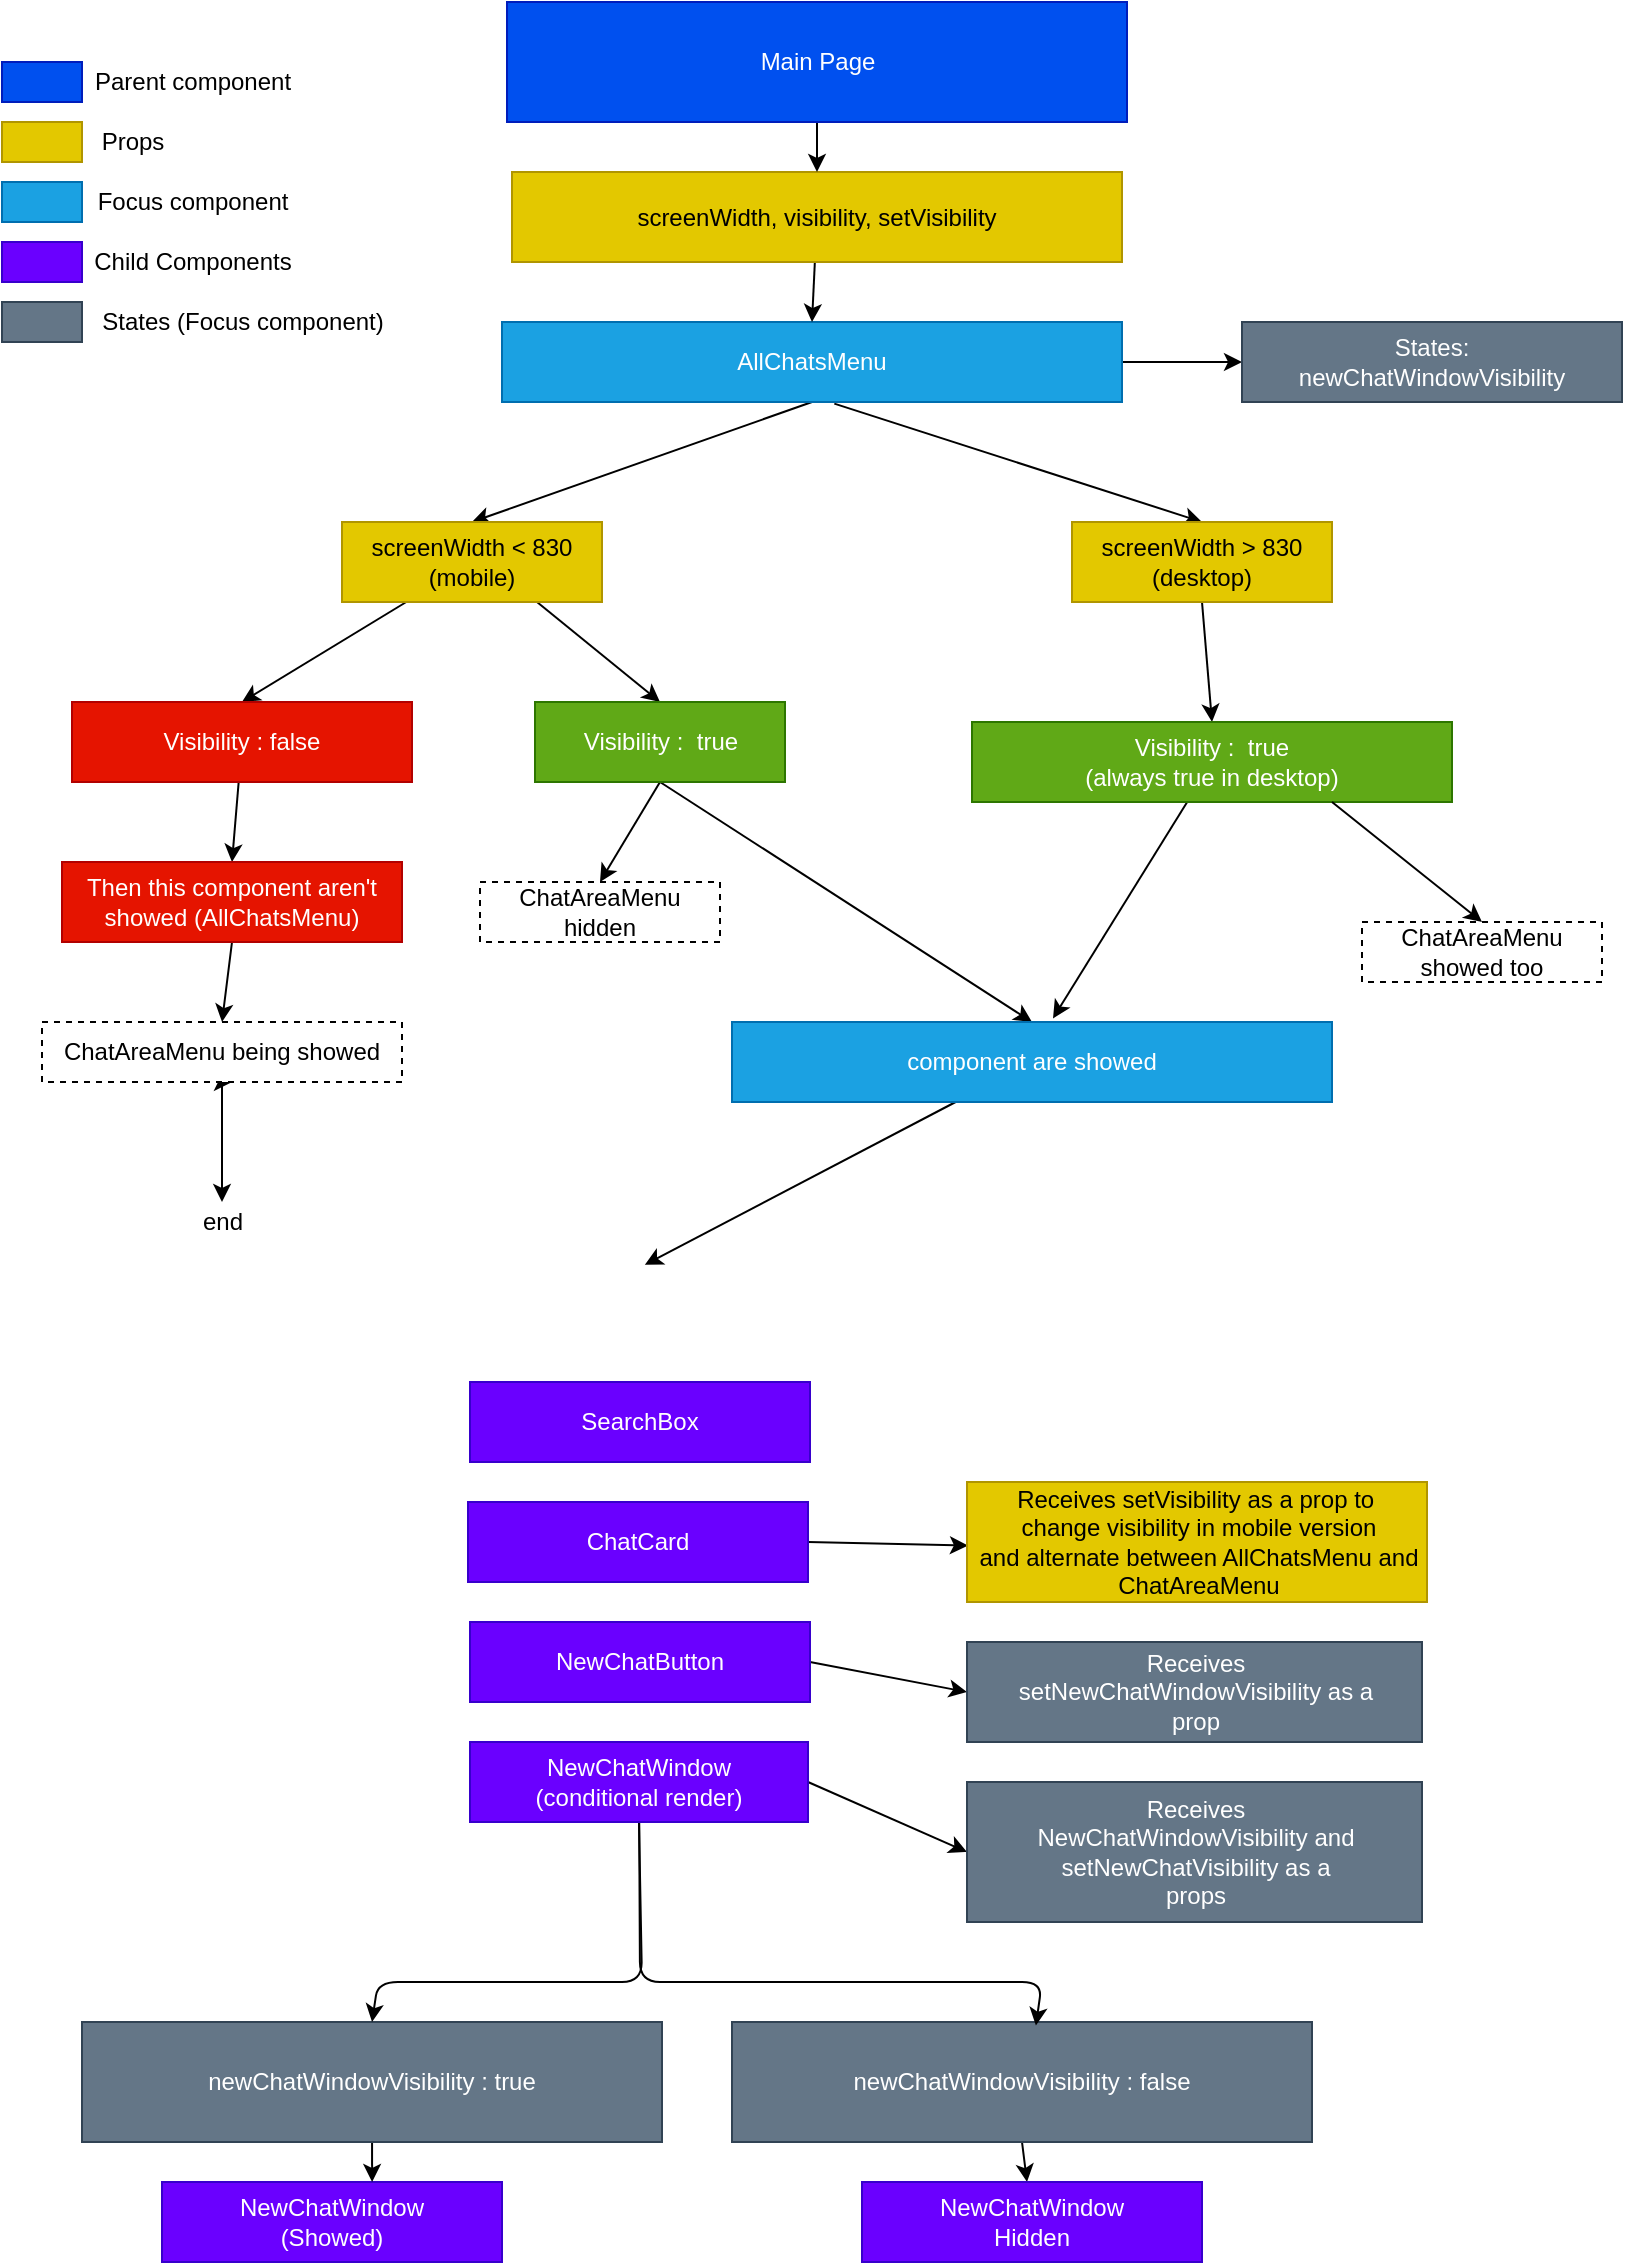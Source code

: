 <mxfile>
    <diagram id="4xTyBG_6OeA1Z_Vyl0Ss" name="Página-1">
        <mxGraphModel dx="1032" dy="756" grid="1" gridSize="10" guides="1" tooltips="1" connect="1" arrows="1" fold="1" page="1" pageScale="1" pageWidth="827" pageHeight="1169" math="0" shadow="0">
            <root>
                <mxCell id="0"/>
                <mxCell id="1" parent="0"/>
                <mxCell id="9" style="edgeStyle=none;html=1;entryX=0.5;entryY=0;entryDx=0;entryDy=0;" edge="1" parent="1" source="35" target="7">
                    <mxGeometry relative="1" as="geometry">
                        <mxPoint x="250" y="350" as="sourcePoint"/>
                    </mxGeometry>
                </mxCell>
                <mxCell id="10" style="edgeStyle=none;html=1;entryX=0.5;entryY=0;entryDx=0;entryDy=0;exitX=0.5;exitY=1;exitDx=0;exitDy=0;" edge="1" parent="1" source="33" target="8">
                    <mxGeometry relative="1" as="geometry">
                        <mxPoint x="490" y="350" as="sourcePoint"/>
                    </mxGeometry>
                </mxCell>
                <mxCell id="34" style="edgeStyle=none;html=1;entryX=0.5;entryY=0;entryDx=0;entryDy=0;fontColor=#000000;exitX=0.536;exitY=1.02;exitDx=0;exitDy=0;exitPerimeter=0;" edge="1" parent="1" source="2" target="33">
                    <mxGeometry relative="1" as="geometry"/>
                </mxCell>
                <mxCell id="36" style="edgeStyle=none;html=1;exitX=0.5;exitY=1;exitDx=0;exitDy=0;entryX=0.5;entryY=0;entryDx=0;entryDy=0;fontColor=#000000;" edge="1" parent="1" source="2" target="35">
                    <mxGeometry relative="1" as="geometry"/>
                </mxCell>
                <mxCell id="75" style="edgeStyle=none;html=1;exitX=1;exitY=0.5;exitDx=0;exitDy=0;fontSize=18;fontColor=#FFFFFF;entryX=0;entryY=0.5;entryDx=0;entryDy=0;" edge="1" parent="1" source="2" target="76">
                    <mxGeometry relative="1" as="geometry">
                        <mxPoint x="550" y="180" as="targetPoint"/>
                    </mxGeometry>
                </mxCell>
                <mxCell id="2" value="AllChatsMenu" style="rounded=0;whiteSpace=wrap;html=1;fillColor=#1ba1e2;fontColor=#ffffff;strokeColor=#006EAF;" vertex="1" parent="1">
                    <mxGeometry x="250" y="170" width="310" height="40" as="geometry"/>
                </mxCell>
                <mxCell id="4" style="edgeStyle=none;html=1;entryX=0.5;entryY=0;entryDx=0;entryDy=0;" edge="1" parent="1" source="3" target="2">
                    <mxGeometry relative="1" as="geometry"/>
                </mxCell>
                <mxCell id="3" value="screenWidth, visibility, setVisibility" style="rounded=0;whiteSpace=wrap;html=1;fillColor=#e3c800;fontColor=#000000;strokeColor=#B09500;" vertex="1" parent="1">
                    <mxGeometry x="255" y="95" width="305" height="45" as="geometry"/>
                </mxCell>
                <mxCell id="6" style="edgeStyle=none;html=1;entryX=0.5;entryY=0;entryDx=0;entryDy=0;exitX=0.5;exitY=1;exitDx=0;exitDy=0;" edge="1" parent="1" source="5" target="3">
                    <mxGeometry relative="1" as="geometry"/>
                </mxCell>
                <mxCell id="5" value="Main Page" style="rounded=0;whiteSpace=wrap;html=1;fillColor=#0050ef;fontColor=#ffffff;strokeColor=#001DBC;" vertex="1" parent="1">
                    <mxGeometry x="252.5" y="10" width="310" height="60" as="geometry"/>
                </mxCell>
                <mxCell id="12" style="edgeStyle=none;html=1;entryX=0.5;entryY=0;entryDx=0;entryDy=0;" edge="1" parent="1" source="7" target="11">
                    <mxGeometry relative="1" as="geometry"/>
                </mxCell>
                <mxCell id="7" value="Visibility : false" style="rounded=0;whiteSpace=wrap;html=1;fillColor=#e51400;fontColor=#ffffff;strokeColor=#B20000;" vertex="1" parent="1">
                    <mxGeometry x="35" y="360" width="170" height="40" as="geometry"/>
                </mxCell>
                <mxCell id="43" style="edgeStyle=none;html=1;fontColor=#000000;entryX=0.535;entryY=-0.045;entryDx=0;entryDy=0;entryPerimeter=0;" edge="1" parent="1" source="8" target="40">
                    <mxGeometry relative="1" as="geometry">
                        <mxPoint x="460" y="500" as="targetPoint"/>
                    </mxGeometry>
                </mxCell>
                <mxCell id="8" value="Visibility :&amp;nbsp; true&lt;br&gt;(always true in desktop)" style="rounded=0;whiteSpace=wrap;html=1;fillColor=#60a917;fontColor=#ffffff;strokeColor=#2D7600;" vertex="1" parent="1">
                    <mxGeometry x="485" y="370" width="240" height="40" as="geometry"/>
                </mxCell>
                <mxCell id="14" style="edgeStyle=none;html=1;exitX=0.5;exitY=1;exitDx=0;exitDy=0;startArrow=none;" edge="1" parent="1" source="59">
                    <mxGeometry relative="1" as="geometry">
                        <mxPoint x="94.5" y="515" as="sourcePoint"/>
                        <mxPoint x="115" y="550" as="targetPoint"/>
                    </mxGeometry>
                </mxCell>
                <mxCell id="94" style="edgeStyle=none;html=1;exitX=0.5;exitY=1;exitDx=0;exitDy=0;entryX=0.5;entryY=0;entryDx=0;entryDy=0;fontSize=12;fontColor=#FFFFFF;" edge="1" parent="1" source="11" target="59">
                    <mxGeometry relative="1" as="geometry"/>
                </mxCell>
                <mxCell id="11" value="Then this component aren't showed (AllChatsMenu)" style="rounded=0;whiteSpace=wrap;html=1;fillColor=#e51400;fontColor=#ffffff;strokeColor=#B20000;" vertex="1" parent="1">
                    <mxGeometry x="30" y="440" width="170" height="40" as="geometry"/>
                </mxCell>
                <mxCell id="13" value="end" style="text;html=1;align=center;verticalAlign=middle;resizable=0;points=[];autosize=1;strokeColor=none;fillColor=none;" vertex="1" parent="1">
                    <mxGeometry x="90" y="610" width="40" height="20" as="geometry"/>
                </mxCell>
                <mxCell id="15" value="" style="rounded=0;whiteSpace=wrap;html=1;fillColor=#0050ef;fontColor=#ffffff;strokeColor=#001DBC;" vertex="1" parent="1">
                    <mxGeometry y="40" width="40" height="20" as="geometry"/>
                </mxCell>
                <mxCell id="16" value="Parent component" style="text;html=1;align=center;verticalAlign=middle;resizable=0;points=[];autosize=1;strokeColor=none;fillColor=none;" vertex="1" parent="1">
                    <mxGeometry x="40" y="40" width="110" height="20" as="geometry"/>
                </mxCell>
                <mxCell id="17" value="" style="rounded=0;whiteSpace=wrap;html=1;fillColor=#1ba1e2;fontColor=#ffffff;strokeColor=#006EAF;" vertex="1" parent="1">
                    <mxGeometry y="100" width="40" height="20" as="geometry"/>
                </mxCell>
                <mxCell id="18" value="Focus component" style="text;html=1;align=center;verticalAlign=middle;resizable=0;points=[];autosize=1;strokeColor=none;fillColor=none;" vertex="1" parent="1">
                    <mxGeometry x="40" y="100" width="110" height="20" as="geometry"/>
                </mxCell>
                <mxCell id="19" value="" style="rounded=0;whiteSpace=wrap;html=1;fillColor=#e3c800;fontColor=#000000;strokeColor=#B09500;" vertex="1" parent="1">
                    <mxGeometry y="70" width="40" height="20" as="geometry"/>
                </mxCell>
                <mxCell id="20" value="Props" style="text;html=1;align=center;verticalAlign=middle;resizable=0;points=[];autosize=1;strokeColor=none;fillColor=none;" vertex="1" parent="1">
                    <mxGeometry x="40" y="70" width="50" height="20" as="geometry"/>
                </mxCell>
                <mxCell id="33" value="&lt;font color=&quot;#000000&quot;&gt;screenWidth &amp;gt; 830&lt;br&gt;(desktop)&lt;br&gt;&lt;/font&gt;" style="rounded=0;whiteSpace=wrap;html=1;fillColor=#e3c800;strokeColor=#B09500;fontColor=#000000;" vertex="1" parent="1">
                    <mxGeometry x="535" y="270" width="130" height="40" as="geometry"/>
                </mxCell>
                <mxCell id="38" style="edgeStyle=none;html=1;exitX=0.75;exitY=1;exitDx=0;exitDy=0;fontColor=#000000;entryX=0.5;entryY=0;entryDx=0;entryDy=0;" edge="1" parent="1" source="35" target="37">
                    <mxGeometry relative="1" as="geometry">
                        <mxPoint x="280" y="350" as="targetPoint"/>
                    </mxGeometry>
                </mxCell>
                <mxCell id="35" value="&lt;font color=&quot;#000000&quot;&gt;screenWidth &amp;lt; 830&lt;br&gt;(mobile)&lt;br&gt;&lt;/font&gt;" style="rounded=0;whiteSpace=wrap;html=1;fillColor=#e3c800;strokeColor=#B09500;fontColor=#000000;" vertex="1" parent="1">
                    <mxGeometry x="170" y="270" width="130" height="40" as="geometry"/>
                </mxCell>
                <mxCell id="41" style="edgeStyle=none;html=1;exitX=0.5;exitY=1;exitDx=0;exitDy=0;fontColor=#000000;entryX=0.5;entryY=0;entryDx=0;entryDy=0;" edge="1" parent="1" source="37" target="40">
                    <mxGeometry relative="1" as="geometry">
                        <mxPoint x="460" y="600" as="targetPoint"/>
                    </mxGeometry>
                </mxCell>
                <mxCell id="66" style="edgeStyle=none;html=1;exitX=0.5;exitY=1;exitDx=0;exitDy=0;entryX=0.5;entryY=0;entryDx=0;entryDy=0;fontColor=#000000;" edge="1" parent="1" source="37" target="64">
                    <mxGeometry relative="1" as="geometry"/>
                </mxCell>
                <mxCell id="37" value="Visibility :&amp;nbsp; true" style="rounded=0;whiteSpace=wrap;html=1;fillColor=#60a917;fontColor=#ffffff;strokeColor=#2D7600;" vertex="1" parent="1">
                    <mxGeometry x="266.5" y="360" width="125" height="40" as="geometry"/>
                </mxCell>
                <mxCell id="67" style="edgeStyle=none;html=1;fontColor=#000000;entryX=0.515;entryY=0.035;entryDx=0;entryDy=0;entryPerimeter=0;" edge="1" parent="1" source="40" target="68">
                    <mxGeometry relative="1" as="geometry">
                        <mxPoint x="420" y="690" as="targetPoint"/>
                    </mxGeometry>
                </mxCell>
                <mxCell id="71" style="edgeStyle=none;html=1;entryX=0.5;entryY=0;entryDx=0;entryDy=0;fontSize=18;fontColor=#FFFFFF;exitX=0.75;exitY=1;exitDx=0;exitDy=0;" edge="1" parent="1" source="8" target="69">
                    <mxGeometry relative="1" as="geometry"/>
                </mxCell>
                <mxCell id="40" value="component are showed" style="rounded=0;whiteSpace=wrap;html=1;fillColor=#1ba1e2;fontColor=#ffffff;strokeColor=#006EAF;" vertex="1" parent="1">
                    <mxGeometry x="365" y="520" width="300" height="40" as="geometry"/>
                </mxCell>
                <mxCell id="47" value="SearchBox" style="rounded=0;whiteSpace=wrap;html=1;fontColor=#ffffff;fillColor=#6a00ff;strokeColor=#3700CC;" vertex="1" parent="1">
                    <mxGeometry x="234" y="700" width="170" height="40" as="geometry"/>
                </mxCell>
                <mxCell id="48" value="" style="rounded=0;whiteSpace=wrap;html=1;fillColor=#6a00ff;fontColor=#ffffff;strokeColor=#3700CC;" vertex="1" parent="1">
                    <mxGeometry y="130" width="40" height="20" as="geometry"/>
                </mxCell>
                <mxCell id="49" value="Child Components" style="text;html=1;align=center;verticalAlign=middle;resizable=0;points=[];autosize=1;strokeColor=none;fillColor=none;" vertex="1" parent="1">
                    <mxGeometry x="40" y="130" width="110" height="20" as="geometry"/>
                </mxCell>
                <mxCell id="54" style="edgeStyle=none;html=1;exitX=1;exitY=0.5;exitDx=0;exitDy=0;fontColor=#000000;entryX=0.002;entryY=0.53;entryDx=0;entryDy=0;entryPerimeter=0;" edge="1" parent="1" source="53" target="55">
                    <mxGeometry relative="1" as="geometry">
                        <mxPoint x="550" y="710" as="targetPoint"/>
                    </mxGeometry>
                </mxCell>
                <mxCell id="53" value="ChatCard" style="rounded=0;whiteSpace=wrap;html=1;fontColor=#ffffff;fillColor=#6a00ff;strokeColor=#3700CC;" vertex="1" parent="1">
                    <mxGeometry x="233" y="760" width="170" height="40" as="geometry"/>
                </mxCell>
                <mxCell id="55" value="Receives setVisibility as a prop to&amp;nbsp;&lt;br&gt;change visibility in mobile version&lt;br&gt;and alternate between AllChatsMenu and&lt;br&gt;ChatAreaMenu" style="text;html=1;align=center;verticalAlign=middle;resizable=0;points=[];autosize=1;strokeColor=#B09500;fillColor=#e3c800;fontColor=#000000;" vertex="1" parent="1">
                    <mxGeometry x="482.5" y="750" width="230" height="60" as="geometry"/>
                </mxCell>
                <mxCell id="63" style="edgeStyle=none;html=1;exitX=0.5;exitY=1;exitDx=0;exitDy=0;fontColor=#000000;" edge="1" parent="1" source="59" target="13">
                    <mxGeometry relative="1" as="geometry"/>
                </mxCell>
                <mxCell id="64" value="ChatAreaMenu hidden" style="rounded=0;whiteSpace=wrap;html=1;dashed=1;" vertex="1" parent="1">
                    <mxGeometry x="239" y="450" width="120" height="30" as="geometry"/>
                </mxCell>
                <mxCell id="68" value="Rendered itens:&amp;nbsp;" style="text;html=1;align=center;verticalAlign=middle;resizable=0;points=[];autosize=1;strokeColor=none;fillColor=none;fontColor=#FFFFFF;spacing=6;fontSize=18;" vertex="1" parent="1">
                    <mxGeometry x="239" y="640" width="160" height="40" as="geometry"/>
                </mxCell>
                <mxCell id="69" value="ChatAreaMenu showed too" style="rounded=0;whiteSpace=wrap;html=1;dashed=1;" vertex="1" parent="1">
                    <mxGeometry x="680" y="470" width="120" height="30" as="geometry"/>
                </mxCell>
                <mxCell id="74" style="edgeStyle=none;html=1;fontSize=18;fontColor=#FFFFFF;entryX=0;entryY=0.5;entryDx=0;entryDy=0;exitX=1;exitY=0.5;exitDx=0;exitDy=0;" edge="1" parent="1" source="72" target="79">
                    <mxGeometry relative="1" as="geometry">
                        <mxPoint x="490" y="910" as="targetPoint"/>
                        <mxPoint x="410" y="820" as="sourcePoint"/>
                    </mxGeometry>
                </mxCell>
                <mxCell id="72" value="NewChatButton" style="rounded=0;whiteSpace=wrap;html=1;fontColor=#ffffff;fillColor=#6a00ff;strokeColor=#3700CC;" vertex="1" parent="1">
                    <mxGeometry x="234" y="820" width="170" height="40" as="geometry"/>
                </mxCell>
                <mxCell id="73" value="NewChatWindow&lt;br&gt;(Showed)" style="rounded=0;whiteSpace=wrap;html=1;fontColor=#ffffff;fillColor=#6a00ff;strokeColor=#3700CC;" vertex="1" parent="1">
                    <mxGeometry x="80" y="1100" width="170" height="40" as="geometry"/>
                </mxCell>
                <mxCell id="76" value="States:&lt;br&gt;newChatWindowVisibility" style="rounded=0;whiteSpace=wrap;html=1;fontSize=12;fontColor=#ffffff;fillColor=#647687;strokeColor=#314354;" vertex="1" parent="1">
                    <mxGeometry x="620" y="170" width="190" height="40" as="geometry"/>
                </mxCell>
                <mxCell id="77" value="" style="rounded=0;whiteSpace=wrap;html=1;fillColor=#647687;fontColor=#ffffff;strokeColor=#314354;" vertex="1" parent="1">
                    <mxGeometry y="160" width="40" height="20" as="geometry"/>
                </mxCell>
                <mxCell id="78" value="States (Focus component)" style="text;html=1;align=center;verticalAlign=middle;resizable=0;points=[];autosize=1;strokeColor=none;fillColor=none;" vertex="1" parent="1">
                    <mxGeometry x="40" y="160" width="160" height="20" as="geometry"/>
                </mxCell>
                <mxCell id="79" value="Receives&lt;br&gt;setNewChatWindowVisibility as a &lt;br&gt;prop" style="rounded=0;whiteSpace=wrap;html=1;fontSize=12;fontColor=#ffffff;fillColor=#647687;strokeColor=#314354;" vertex="1" parent="1">
                    <mxGeometry x="482.5" y="830" width="227.5" height="50" as="geometry"/>
                </mxCell>
                <mxCell id="83" style="edgeStyle=none;html=1;entryX=0.618;entryY=0;entryDx=0;entryDy=0;entryPerimeter=0;fontSize=12;fontColor=#FFFFFF;" edge="1" parent="1" source="80" target="73">
                    <mxGeometry relative="1" as="geometry"/>
                </mxCell>
                <mxCell id="80" value="newChatWindowVisibility : true" style="rounded=0;whiteSpace=wrap;html=1;fontSize=12;fontColor=#ffffff;fillColor=#647687;strokeColor=#314354;" vertex="1" parent="1">
                    <mxGeometry x="40" y="1020" width="290" height="60" as="geometry"/>
                </mxCell>
                <mxCell id="86" style="edgeStyle=none;html=1;exitX=0.5;exitY=1;exitDx=0;exitDy=0;fontSize=12;fontColor=#FFFFFF;" edge="1" parent="1" source="82" target="85">
                    <mxGeometry relative="1" as="geometry"/>
                </mxCell>
                <mxCell id="82" value="newChatWindowVisibility : false" style="rounded=0;whiteSpace=wrap;html=1;fontSize=12;fontColor=#ffffff;fillColor=#647687;strokeColor=#314354;" vertex="1" parent="1">
                    <mxGeometry x="365" y="1020" width="290" height="60" as="geometry"/>
                </mxCell>
                <mxCell id="87" style="edgeStyle=none;html=1;exitX=1;exitY=0.5;exitDx=0;exitDy=0;fontSize=12;fontColor=#FFFFFF;entryX=0;entryY=0.5;entryDx=0;entryDy=0;" edge="1" parent="1" source="84" target="88">
                    <mxGeometry relative="1" as="geometry">
                        <mxPoint x="500" y="980" as="targetPoint"/>
                    </mxGeometry>
                </mxCell>
                <mxCell id="89" style="edgeStyle=none;html=1;exitX=0.5;exitY=1;exitDx=0;exitDy=0;fontSize=12;fontColor=#FFFFFF;entryX=0.5;entryY=0;entryDx=0;entryDy=0;" edge="1" parent="1" source="84" target="80">
                    <mxGeometry relative="1" as="geometry">
                        <mxPoint x="170" y="1000" as="targetPoint"/>
                        <Array as="points">
                            <mxPoint x="320" y="1000"/>
                            <mxPoint x="188" y="1000"/>
                        </Array>
                    </mxGeometry>
                </mxCell>
                <mxCell id="90" style="edgeStyle=none;html=1;entryX=0.524;entryY=0.03;entryDx=0;entryDy=0;fontSize=12;fontColor=#FFFFFF;entryPerimeter=0;" edge="1" parent="1" source="84" target="82">
                    <mxGeometry relative="1" as="geometry">
                        <Array as="points">
                            <mxPoint x="319" y="1000"/>
                            <mxPoint x="520" y="1000"/>
                        </Array>
                    </mxGeometry>
                </mxCell>
                <mxCell id="84" value="NewChatWindow&lt;br&gt;(conditional render)" style="rounded=0;whiteSpace=wrap;html=1;fontColor=#ffffff;fillColor=#6a00ff;strokeColor=#3700CC;" vertex="1" parent="1">
                    <mxGeometry x="234" y="880" width="169" height="40" as="geometry"/>
                </mxCell>
                <mxCell id="85" value="NewChatWindow&lt;br&gt;Hidden" style="rounded=0;whiteSpace=wrap;html=1;fontColor=#ffffff;fillColor=#6a00ff;strokeColor=#3700CC;" vertex="1" parent="1">
                    <mxGeometry x="430" y="1100" width="170" height="40" as="geometry"/>
                </mxCell>
                <mxCell id="88" value="Receives&lt;br&gt;NewChatWindowVisibility and &lt;br&gt;setNewChatVisibility as a &lt;br&gt;props" style="rounded=0;whiteSpace=wrap;html=1;fontSize=12;fontColor=#ffffff;fillColor=#647687;strokeColor=#314354;" vertex="1" parent="1">
                    <mxGeometry x="482.5" y="900" width="227.5" height="70" as="geometry"/>
                </mxCell>
                <mxCell id="59" value="ChatAreaMenu being showed" style="rounded=0;whiteSpace=wrap;html=1;dashed=1;" vertex="1" parent="1">
                    <mxGeometry x="20" y="520" width="180" height="30" as="geometry"/>
                </mxCell>
            </root>
        </mxGraphModel>
    </diagram>
</mxfile>